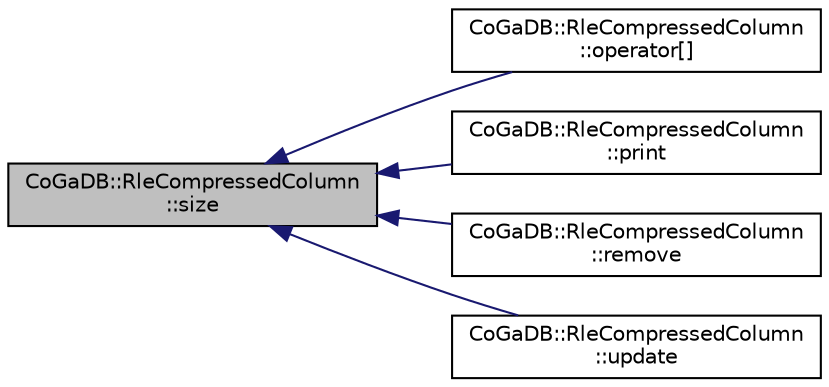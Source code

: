 digraph "CoGaDB::RleCompressedColumn::size"
{
  edge [fontname="Helvetica",fontsize="10",labelfontname="Helvetica",labelfontsize="10"];
  node [fontname="Helvetica",fontsize="10",shape=record];
  rankdir="LR";
  Node1 [label="CoGaDB::RleCompressedColumn\l::size",height=0.2,width=0.4,color="black", fillcolor="grey75", style="filled", fontcolor="black"];
  Node1 -> Node2 [dir="back",color="midnightblue",fontsize="10",style="solid",fontname="Helvetica"];
  Node2 [label="CoGaDB::RleCompressedColumn\l::operator[]",height=0.2,width=0.4,color="black", fillcolor="white", style="filled",URL="$classCoGaDB_1_1RleCompressedColumn.htm#a309c42ac681ff9a8e2dfbf2cf54684d4",tooltip="defines operator[] for this class, which enables the user to thread all typed columns as arrays..."];
  Node1 -> Node3 [dir="back",color="midnightblue",fontsize="10",style="solid",fontname="Helvetica"];
  Node3 [label="CoGaDB::RleCompressedColumn\l::print",height=0.2,width=0.4,color="black", fillcolor="white", style="filled",URL="$classCoGaDB_1_1RleCompressedColumn.htm#a1acab2c1a5ed60e8b51242eca0389e7c",tooltip="prints the content of a column "];
  Node1 -> Node4 [dir="back",color="midnightblue",fontsize="10",style="solid",fontname="Helvetica"];
  Node4 [label="CoGaDB::RleCompressedColumn\l::remove",height=0.2,width=0.4,color="black", fillcolor="white", style="filled",URL="$classCoGaDB_1_1RleCompressedColumn.htm#a209bcbd1ed0b802a640ab6018268b5e0",tooltip="deletes the value on position tid "];
  Node1 -> Node5 [dir="back",color="midnightblue",fontsize="10",style="solid",fontname="Helvetica"];
  Node5 [label="CoGaDB::RleCompressedColumn\l::update",height=0.2,width=0.4,color="black", fillcolor="white", style="filled",URL="$classCoGaDB_1_1RleCompressedColumn.htm#ad8437c46d4741d5e23383cebbc2c2737",tooltip="updates the value on position tid with a value new_Value "];
}
